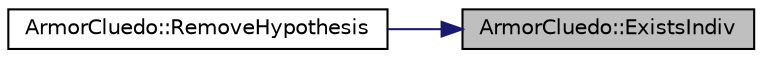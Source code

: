 digraph "ArmorCluedo::ExistsIndiv"
{
 // LATEX_PDF_SIZE
  edge [fontname="Helvetica",fontsize="10",labelfontname="Helvetica",labelfontsize="10"];
  node [fontname="Helvetica",fontsize="10",shape=record];
  rankdir="RL";
  Node1 [label="ArmorCluedo::ExistsIndiv",height=0.2,width=0.4,color="black", fillcolor="grey75", style="filled", fontcolor="black",tooltip="check if an individual exists"];
  Node1 -> Node2 [dir="back",color="midnightblue",fontsize="10",style="solid",fontname="Helvetica"];
  Node2 [label="ArmorCluedo::RemoveHypothesis",height=0.2,width=0.4,color="black", fillcolor="white", style="filled",URL="$a00170_a4ae659375e7a6d9564973718ece248e2.html#a4ae659375e7a6d9564973718ece248e2",tooltip="discard one hypothesis"];
}
